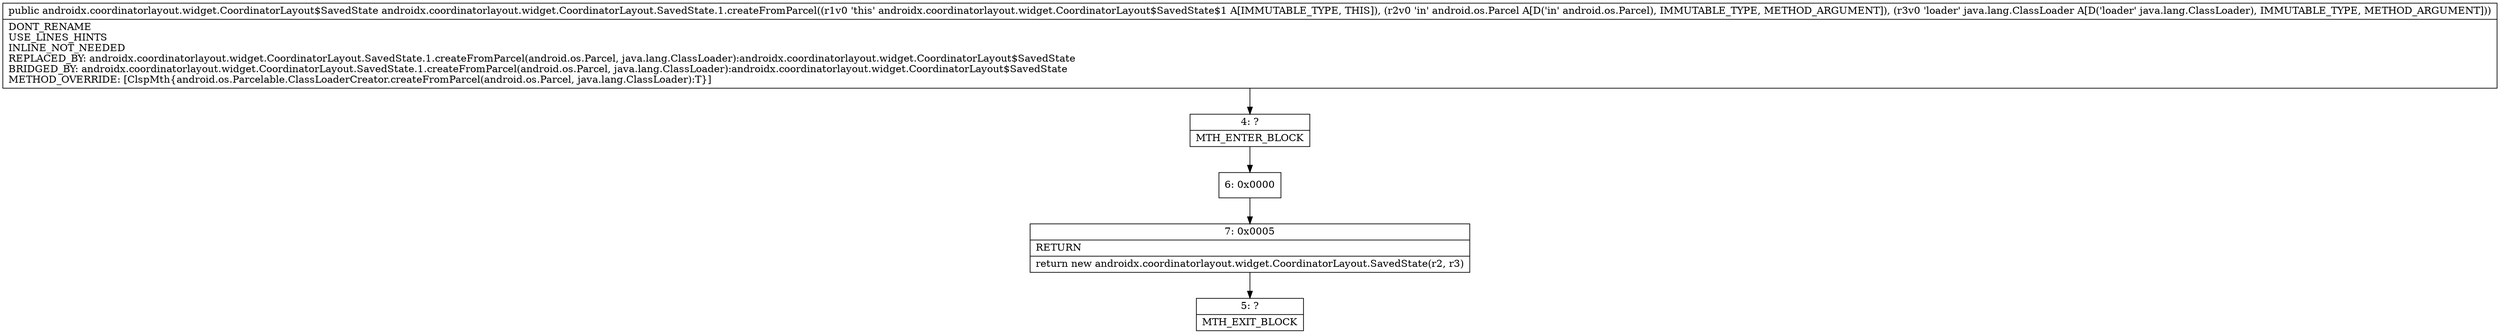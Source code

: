 digraph "CFG forandroidx.coordinatorlayout.widget.CoordinatorLayout.SavedState.1.createFromParcel(Landroid\/os\/Parcel;Ljava\/lang\/ClassLoader;)Landroidx\/coordinatorlayout\/widget\/CoordinatorLayout$SavedState;" {
Node_4 [shape=record,label="{4\:\ ?|MTH_ENTER_BLOCK\l}"];
Node_6 [shape=record,label="{6\:\ 0x0000}"];
Node_7 [shape=record,label="{7\:\ 0x0005|RETURN\l|return new androidx.coordinatorlayout.widget.CoordinatorLayout.SavedState(r2, r3)\l}"];
Node_5 [shape=record,label="{5\:\ ?|MTH_EXIT_BLOCK\l}"];
MethodNode[shape=record,label="{public androidx.coordinatorlayout.widget.CoordinatorLayout$SavedState androidx.coordinatorlayout.widget.CoordinatorLayout.SavedState.1.createFromParcel((r1v0 'this' androidx.coordinatorlayout.widget.CoordinatorLayout$SavedState$1 A[IMMUTABLE_TYPE, THIS]), (r2v0 'in' android.os.Parcel A[D('in' android.os.Parcel), IMMUTABLE_TYPE, METHOD_ARGUMENT]), (r3v0 'loader' java.lang.ClassLoader A[D('loader' java.lang.ClassLoader), IMMUTABLE_TYPE, METHOD_ARGUMENT]))  | DONT_RENAME\lUSE_LINES_HINTS\lINLINE_NOT_NEEDED\lREPLACED_BY: androidx.coordinatorlayout.widget.CoordinatorLayout.SavedState.1.createFromParcel(android.os.Parcel, java.lang.ClassLoader):androidx.coordinatorlayout.widget.CoordinatorLayout$SavedState\lBRIDGED_BY: androidx.coordinatorlayout.widget.CoordinatorLayout.SavedState.1.createFromParcel(android.os.Parcel, java.lang.ClassLoader):androidx.coordinatorlayout.widget.CoordinatorLayout$SavedState\lMETHOD_OVERRIDE: [ClspMth\{android.os.Parcelable.ClassLoaderCreator.createFromParcel(android.os.Parcel, java.lang.ClassLoader):T\}]\l}"];
MethodNode -> Node_4;Node_4 -> Node_6;
Node_6 -> Node_7;
Node_7 -> Node_5;
}

